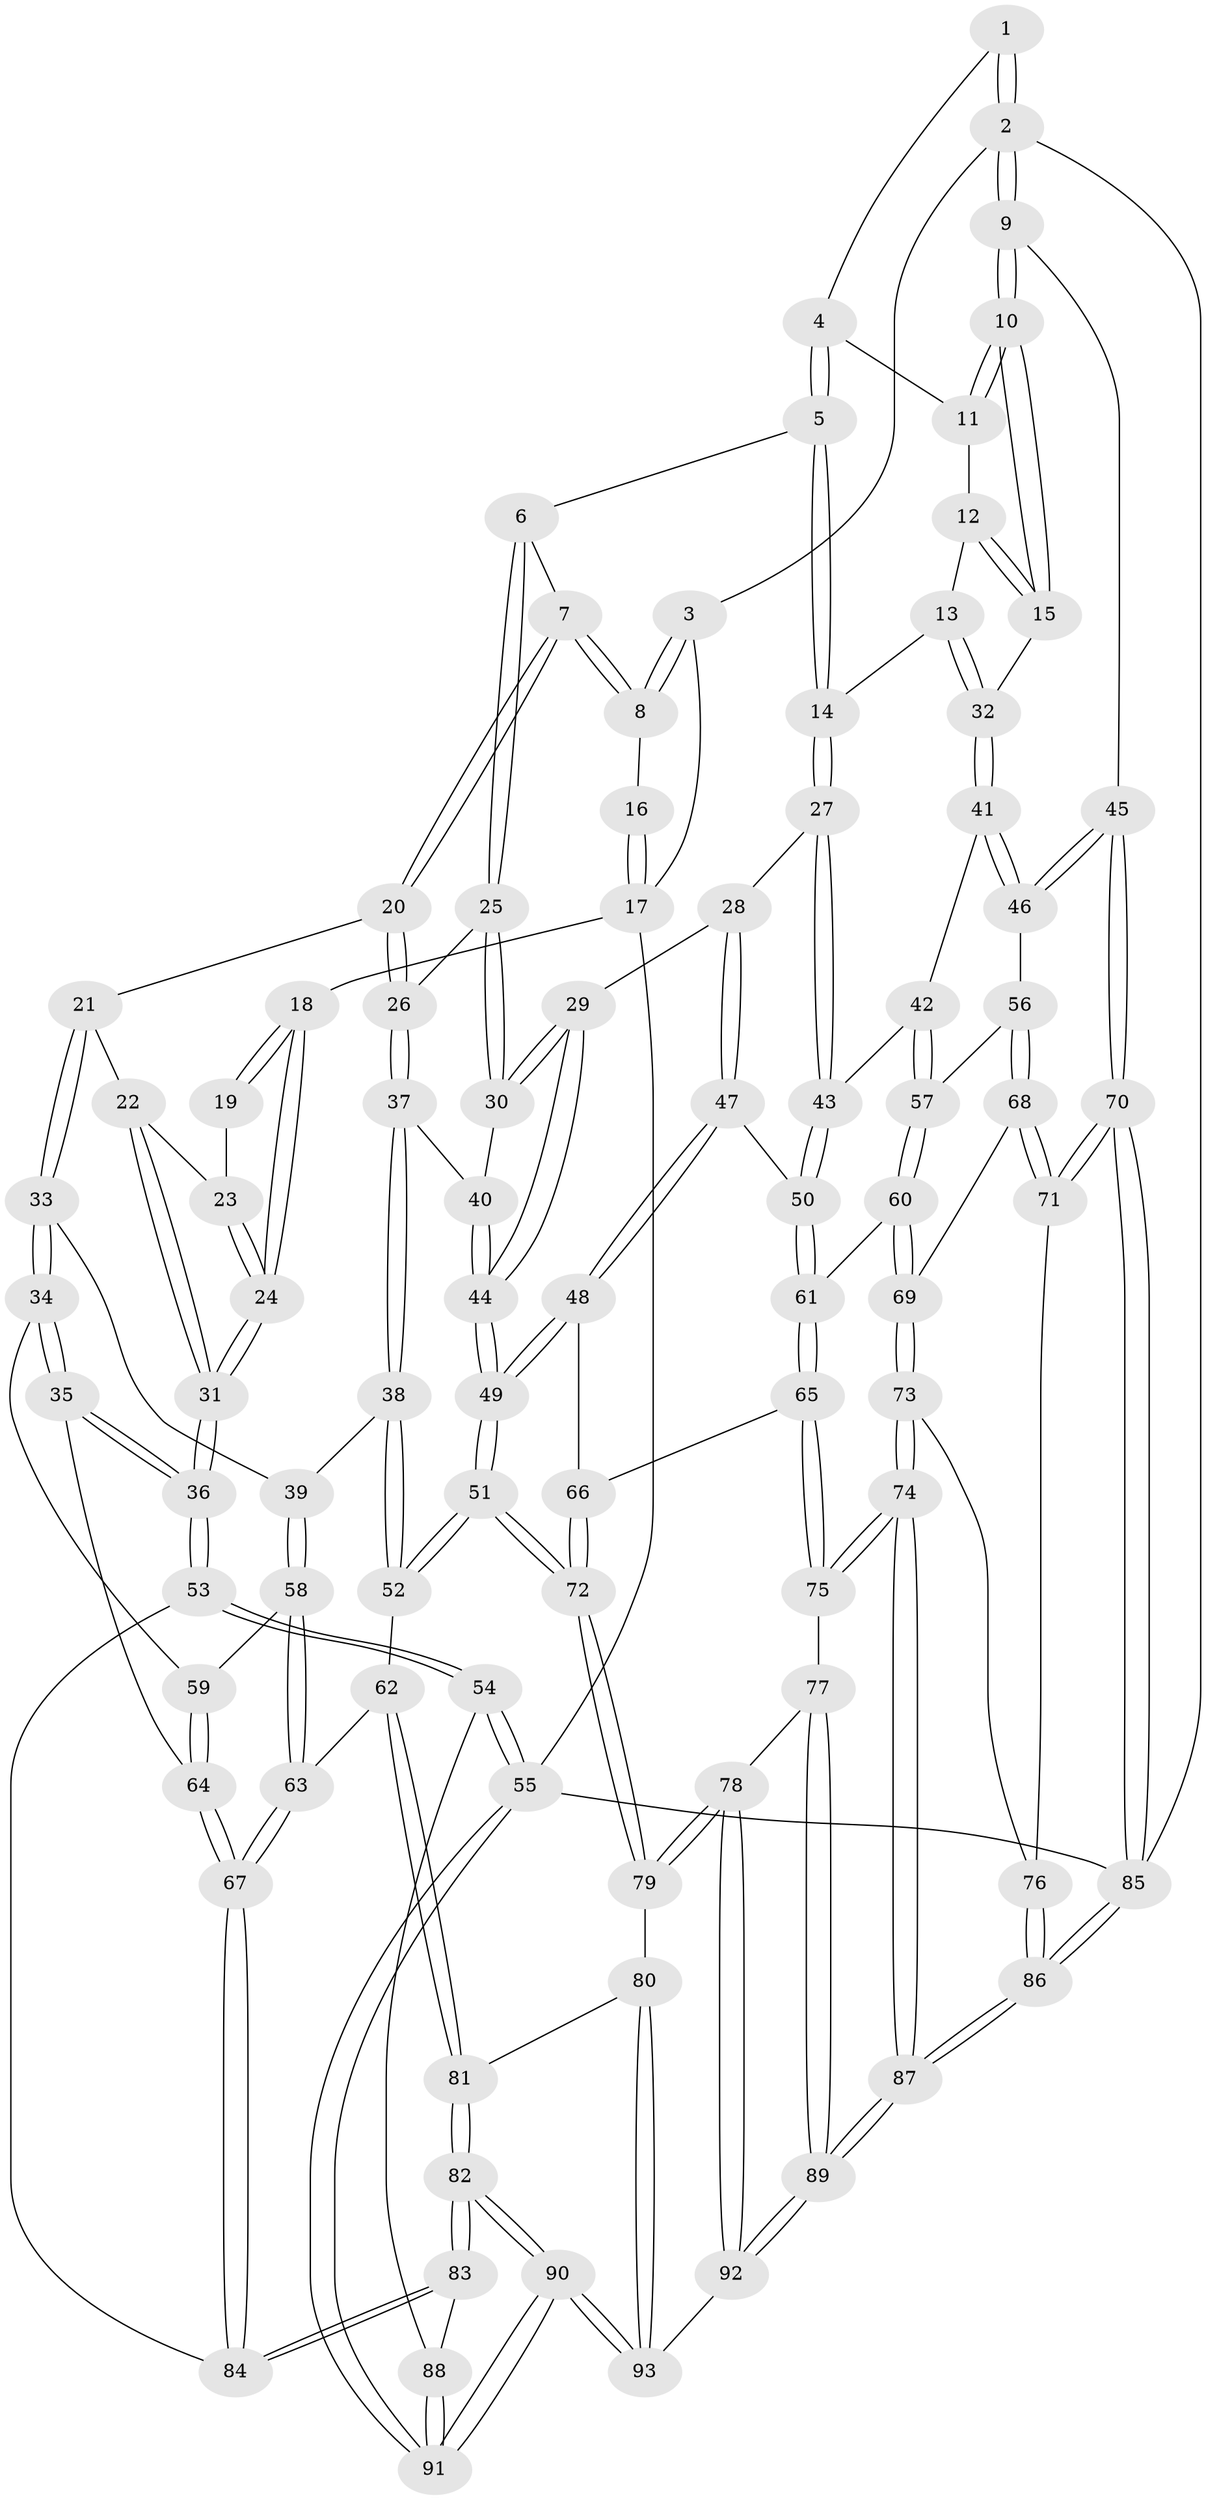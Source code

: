 // coarse degree distribution, {3: 0.16363636363636364, 7: 0.01818181818181818, 4: 0.509090909090909, 5: 0.21818181818181817, 6: 0.09090909090909091}
// Generated by graph-tools (version 1.1) at 2025/52/02/27/25 19:52:41]
// undirected, 93 vertices, 229 edges
graph export_dot {
graph [start="1"]
  node [color=gray90,style=filled];
  1 [pos="+0.7077220160245625+0"];
  2 [pos="+1+0"];
  3 [pos="+0.27749541574025627+0"];
  4 [pos="+0.7018708862649627+0"];
  5 [pos="+0.5670206312604105+0.17934065438748406"];
  6 [pos="+0.45302635132075186+0.1544259789062443"];
  7 [pos="+0.2992879720106588+0.06365886699422382"];
  8 [pos="+0.27048064745535627+0"];
  9 [pos="+1+0.13047835177294337"];
  10 [pos="+1+0.15343366341086748"];
  11 [pos="+0.7598109043136768+0.049102710830714144"];
  12 [pos="+0.7903166266325876+0.1258455914657423"];
  13 [pos="+0.6605812703915426+0.2574542227483469"];
  14 [pos="+0.6043784667411198+0.25579158788949563"];
  15 [pos="+0.9058495437227431+0.23281670148642045"];
  16 [pos="+0.15673518966057054+0.07332442505625683"];
  17 [pos="+0+0.05101690653835162"];
  18 [pos="+0+0.11562372229994047"];
  19 [pos="+0.09050766390491222+0.1512504034325285"];
  20 [pos="+0.26725083837296154+0.23967734433153037"];
  21 [pos="+0.1752030170062293+0.2941090613211788"];
  22 [pos="+0.10889128430641784+0.27582595572318847"];
  23 [pos="+0.08201762300168454+0.18949286377372007"];
  24 [pos="+0+0.33342434227633494"];
  25 [pos="+0.4242857095604124+0.2811198687401726"];
  26 [pos="+0.30255336011328254+0.29470318164231973"];
  27 [pos="+0.5940846574089306+0.28372863463372355"];
  28 [pos="+0.5600502638543617+0.3540146083317175"];
  29 [pos="+0.4960933882261841+0.36651738278335827"];
  30 [pos="+0.4673560380588453+0.35923616108047085"];
  31 [pos="+0+0.4479400295562142"];
  32 [pos="+0.8288814443652787+0.32725623659087655"];
  33 [pos="+0.16281808970536008+0.43203547669423276"];
  34 [pos="+0.12231850364111105+0.45208859679353897"];
  35 [pos="+0+0.49913267709194437"];
  36 [pos="+0+0.5012252028406023"];
  37 [pos="+0.3285597289918548+0.3837229446688697"];
  38 [pos="+0.29499306467424063+0.4478596405468135"];
  39 [pos="+0.2622274630212611+0.45352970051677555"];
  40 [pos="+0.36645777578251576+0.38196742740171535"];
  41 [pos="+0.8259035916385853+0.40268478898426563"];
  42 [pos="+0.8018950914982214+0.4255014888980578"];
  43 [pos="+0.7731166763220266+0.4442367201394024"];
  44 [pos="+0.4484261573420547+0.48400892983367566"];
  45 [pos="+1+0.5019976427725795"];
  46 [pos="+0.9578517953342169+0.4800816949043859"];
  47 [pos="+0.5971622742986662+0.433353233298646"];
  48 [pos="+0.5791980711454793+0.5172809422116464"];
  49 [pos="+0.43338074152095823+0.5856328059892646"];
  50 [pos="+0.7690496720168967+0.4476000841659456"];
  51 [pos="+0.42405020262617943+0.5952744236296904"];
  52 [pos="+0.40061564230491625+0.5899085752810175"];
  53 [pos="+0+0.5327188980034283"];
  54 [pos="+0+0.7316550875593334"];
  55 [pos="+0+1"];
  56 [pos="+0.8681879914085463+0.5976668897822502"];
  57 [pos="+0.8596472523380607+0.5950266923543672"];
  58 [pos="+0.22061081747013433+0.566237107638488"];
  59 [pos="+0.1694896518166925+0.5302369896789466"];
  60 [pos="+0.7350538316391068+0.6021430912553212"];
  61 [pos="+0.7219536123400064+0.6001757680019694"];
  62 [pos="+0.3487968925742748+0.6139392719537228"];
  63 [pos="+0.22392240460638704+0.6378822311365896"];
  64 [pos="+0.15388321905882282+0.6031745208137398"];
  65 [pos="+0.7138434491805612+0.6059075743877904"];
  66 [pos="+0.659685907022898+0.5909692087586552"];
  67 [pos="+0.21384352897707276+0.6461110738917155"];
  68 [pos="+0.8711244444550761+0.6028215691989237"];
  69 [pos="+0.8324383967518824+0.6807082704455003"];
  70 [pos="+1+0.7148100203649009"];
  71 [pos="+0.9855674616961789+0.7044686280103776"];
  72 [pos="+0.4884960189164241+0.733523772093234"];
  73 [pos="+0.8467638806406894+0.7458184378307172"];
  74 [pos="+0.7966085087322723+0.7706683966885878"];
  75 [pos="+0.7095899025268934+0.7378608328220817"];
  76 [pos="+0.8877987618379765+0.7438836900311804"];
  77 [pos="+0.6916874899481575+0.750387286073274"];
  78 [pos="+0.5416882421186466+0.79588077643296"];
  79 [pos="+0.4938530997429054+0.7689221132498988"];
  80 [pos="+0.4347694724720838+0.807778801019434"];
  81 [pos="+0.2773205293486981+0.8368726928530383"];
  82 [pos="+0.27497791385257164+0.8377799406322837"];
  83 [pos="+0.18256734053085757+0.7707055403325657"];
  84 [pos="+0.19787117924928038+0.6903817898136632"];
  85 [pos="+1+1"];
  86 [pos="+0.9504894720755539+1"];
  87 [pos="+0.8566295002726806+1"];
  88 [pos="+0.10758854021961886+0.7862167345022689"];
  89 [pos="+0.7677909901653391+1"];
  90 [pos="+0.23152515688858233+1"];
  91 [pos="+0.11344433099722805+1"];
  92 [pos="+0.6863866286889033+1"];
  93 [pos="+0.4222762728372834+1"];
  1 -- 2;
  1 -- 2;
  1 -- 4;
  2 -- 3;
  2 -- 9;
  2 -- 9;
  2 -- 85;
  3 -- 8;
  3 -- 8;
  3 -- 17;
  4 -- 5;
  4 -- 5;
  4 -- 11;
  5 -- 6;
  5 -- 14;
  5 -- 14;
  6 -- 7;
  6 -- 25;
  6 -- 25;
  7 -- 8;
  7 -- 8;
  7 -- 20;
  7 -- 20;
  8 -- 16;
  9 -- 10;
  9 -- 10;
  9 -- 45;
  10 -- 11;
  10 -- 11;
  10 -- 15;
  10 -- 15;
  11 -- 12;
  12 -- 13;
  12 -- 15;
  12 -- 15;
  13 -- 14;
  13 -- 32;
  13 -- 32;
  14 -- 27;
  14 -- 27;
  15 -- 32;
  16 -- 17;
  16 -- 17;
  17 -- 18;
  17 -- 55;
  18 -- 19;
  18 -- 19;
  18 -- 24;
  18 -- 24;
  19 -- 23;
  20 -- 21;
  20 -- 26;
  20 -- 26;
  21 -- 22;
  21 -- 33;
  21 -- 33;
  22 -- 23;
  22 -- 31;
  22 -- 31;
  23 -- 24;
  23 -- 24;
  24 -- 31;
  24 -- 31;
  25 -- 26;
  25 -- 30;
  25 -- 30;
  26 -- 37;
  26 -- 37;
  27 -- 28;
  27 -- 43;
  27 -- 43;
  28 -- 29;
  28 -- 47;
  28 -- 47;
  29 -- 30;
  29 -- 30;
  29 -- 44;
  29 -- 44;
  30 -- 40;
  31 -- 36;
  31 -- 36;
  32 -- 41;
  32 -- 41;
  33 -- 34;
  33 -- 34;
  33 -- 39;
  34 -- 35;
  34 -- 35;
  34 -- 59;
  35 -- 36;
  35 -- 36;
  35 -- 64;
  36 -- 53;
  36 -- 53;
  37 -- 38;
  37 -- 38;
  37 -- 40;
  38 -- 39;
  38 -- 52;
  38 -- 52;
  39 -- 58;
  39 -- 58;
  40 -- 44;
  40 -- 44;
  41 -- 42;
  41 -- 46;
  41 -- 46;
  42 -- 43;
  42 -- 57;
  42 -- 57;
  43 -- 50;
  43 -- 50;
  44 -- 49;
  44 -- 49;
  45 -- 46;
  45 -- 46;
  45 -- 70;
  45 -- 70;
  46 -- 56;
  47 -- 48;
  47 -- 48;
  47 -- 50;
  48 -- 49;
  48 -- 49;
  48 -- 66;
  49 -- 51;
  49 -- 51;
  50 -- 61;
  50 -- 61;
  51 -- 52;
  51 -- 52;
  51 -- 72;
  51 -- 72;
  52 -- 62;
  53 -- 54;
  53 -- 54;
  53 -- 84;
  54 -- 55;
  54 -- 55;
  54 -- 88;
  55 -- 91;
  55 -- 91;
  55 -- 85;
  56 -- 57;
  56 -- 68;
  56 -- 68;
  57 -- 60;
  57 -- 60;
  58 -- 59;
  58 -- 63;
  58 -- 63;
  59 -- 64;
  59 -- 64;
  60 -- 61;
  60 -- 69;
  60 -- 69;
  61 -- 65;
  61 -- 65;
  62 -- 63;
  62 -- 81;
  62 -- 81;
  63 -- 67;
  63 -- 67;
  64 -- 67;
  64 -- 67;
  65 -- 66;
  65 -- 75;
  65 -- 75;
  66 -- 72;
  66 -- 72;
  67 -- 84;
  67 -- 84;
  68 -- 69;
  68 -- 71;
  68 -- 71;
  69 -- 73;
  69 -- 73;
  70 -- 71;
  70 -- 71;
  70 -- 85;
  70 -- 85;
  71 -- 76;
  72 -- 79;
  72 -- 79;
  73 -- 74;
  73 -- 74;
  73 -- 76;
  74 -- 75;
  74 -- 75;
  74 -- 87;
  74 -- 87;
  75 -- 77;
  76 -- 86;
  76 -- 86;
  77 -- 78;
  77 -- 89;
  77 -- 89;
  78 -- 79;
  78 -- 79;
  78 -- 92;
  78 -- 92;
  79 -- 80;
  80 -- 81;
  80 -- 93;
  80 -- 93;
  81 -- 82;
  81 -- 82;
  82 -- 83;
  82 -- 83;
  82 -- 90;
  82 -- 90;
  83 -- 84;
  83 -- 84;
  83 -- 88;
  85 -- 86;
  85 -- 86;
  86 -- 87;
  86 -- 87;
  87 -- 89;
  87 -- 89;
  88 -- 91;
  88 -- 91;
  89 -- 92;
  89 -- 92;
  90 -- 91;
  90 -- 91;
  90 -- 93;
  90 -- 93;
  92 -- 93;
}
